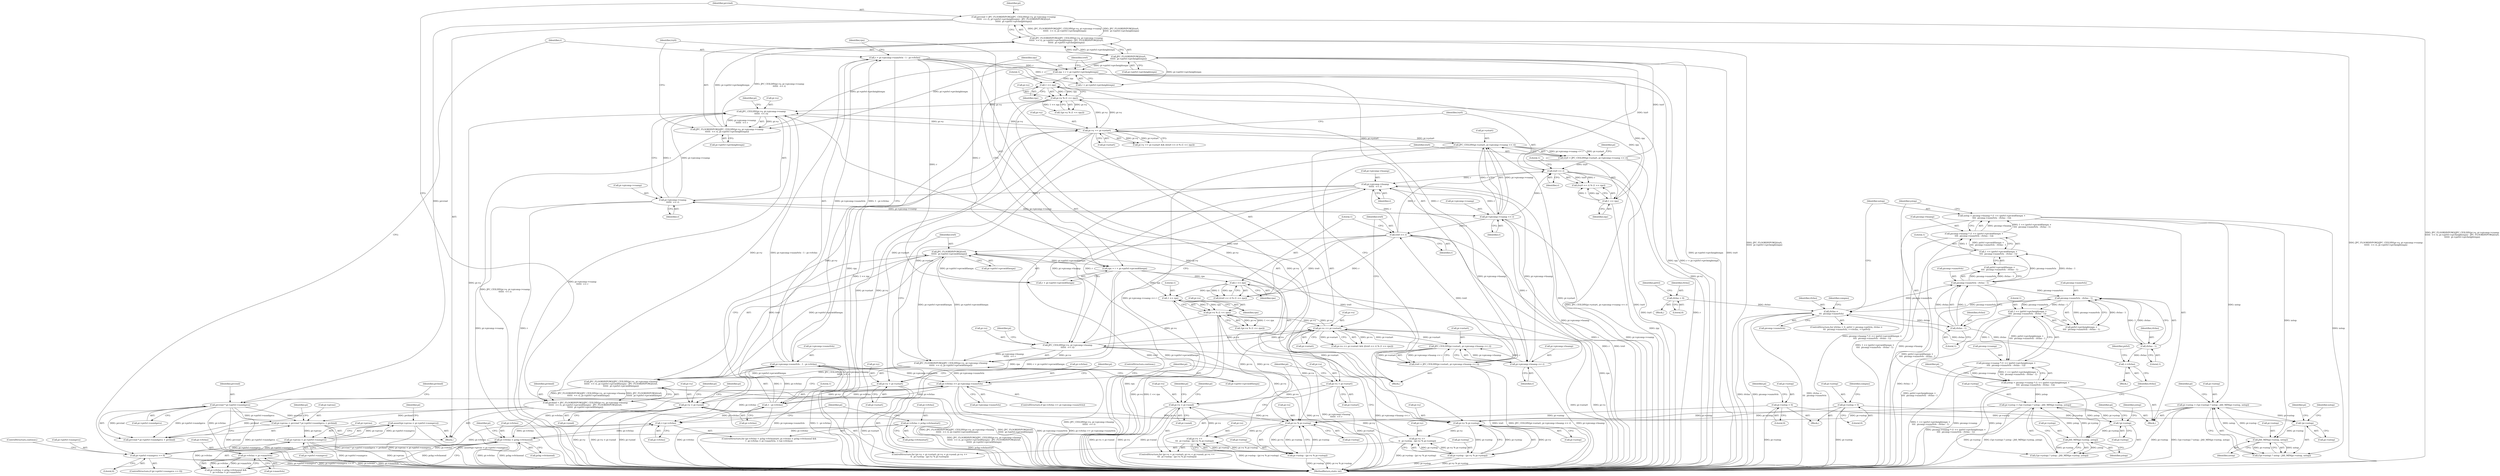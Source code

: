 digraph "1_jasper_aa0b0f79ade5eef8b0e7a214c03f5af54b36ba7d_2@API" {
"1000606" [label="(Call,assert(pi->prcno < pi->pirlvl->numprcs))"];
"1000607" [label="(Call,pi->prcno < pi->pirlvl->numprcs)"];
"1000593" [label="(Call,pi->prcno = prcvind * pi->pirlvl->numhprcs + prchind)"];
"1000598" [label="(Call,prcvind * pi->pirlvl->numhprcs)"];
"1000566" [label="(Call,prcvind = JPC_FLOORDIVPOW2(JPC_CEILDIV(pi->y, pi->picomp->vsamp\n\t\t\t\t\t\t  << r), pi->pirlvl->prcheightexpn) - JPC_FLOORDIVPOW2(try0,\n\t\t\t\t\t\t  pi->pirlvl->prcheightexpn))"];
"1000568" [label="(Call,JPC_FLOORDIVPOW2(JPC_CEILDIV(pi->y, pi->picomp->vsamp\n\t\t\t\t\t\t  << r), pi->pirlvl->prcheightexpn) - JPC_FLOORDIVPOW2(try0,\n\t\t\t\t\t\t  pi->pirlvl->prcheightexpn))"];
"1000569" [label="(Call,JPC_FLOORDIVPOW2(JPC_CEILDIV(pi->y, pi->picomp->vsamp\n\t\t\t\t\t\t  << r), pi->pirlvl->prcheightexpn))"];
"1000570" [label="(Call,JPC_CEILDIV(pi->y, pi->picomp->vsamp\n\t\t\t\t\t\t  << r))"];
"1000293" [label="(Call,pi->y < pi->yend)"];
"1000286" [label="(Call,pi->y = pi->ystart)"];
"1000516" [label="(Call,pi->y == pi->ystart)"];
"1000531" [label="(Call,pi->y % (1 << rpy))"];
"1000535" [label="(Call,1 << rpy)"];
"1000527" [label="(Call,1 << rpy)"];
"1000453" [label="(Call,rpy = r + pi->pirlvl->prcheightexpn)"];
"1000431" [label="(Call,r = pi->picomp->numrlvls - 1 - pi->rlvlno)"];
"1000433" [label="(Call,pi->picomp->numrlvls - 1 - pi->rlvlno)"];
"1000396" [label="(Call,pi->rlvlno >= pi->picomp->numrlvls)"];
"1000266" [label="(Call,pi->rlvlno < pchg->rlvlnoend)"];
"1000258" [label="(Call,pi->rlvlno = pchg->rlvlnostart)"];
"1000280" [label="(Call,++pi->rlvlno)"];
"1000273" [label="(Call,pi->rlvlno < pi->maxrlvls)"];
"1000439" [label="(Call,1 - pi->rlvlno)"];
"1000586" [label="(Call,JPC_FLOORDIVPOW2(try0,\n\t\t\t\t\t\t  pi->pirlvl->prcheightexpn))"];
"1000524" [label="(Call,try0 << r)"];
"1000475" [label="(Call,try0 = JPC_CEILDIV(pi->ystart, pi->picomp->vsamp << r))"];
"1000477" [label="(Call,JPC_CEILDIV(pi->ystart, pi->picomp->vsamp << r))"];
"1000481" [label="(Call,pi->picomp->vsamp << r)"];
"1000574" [label="(Call,pi->picomp->vsamp\n\t\t\t\t\t\t  << r)"];
"1000547" [label="(Call,pi->picomp->hsamp\n\t\t\t\t\t\t  << r)"];
"1000468" [label="(Call,pi->picomp->hsamp << r)"];
"1000500" [label="(Call,trx0 << r)"];
"1000462" [label="(Call,trx0 = JPC_CEILDIV(pi->xstart, pi->picomp->hsamp << r))"];
"1000464" [label="(Call,JPC_CEILDIV(pi->xstart, pi->picomp->hsamp << r))"];
"1000492" [label="(Call,pi->x == pi->xstart)"];
"1000324" [label="(Call,pi->x < pi->xend)"];
"1000317" [label="(Call,pi->x = pi->xstart)"];
"1000331" [label="(Call,pi->x +=\n\t\t\t  pi->xstep - (pi->x % pi->xstep))"];
"1000335" [label="(Call,pi->xstep - (pi->x % pi->xstep))"];
"1000339" [label="(Call,pi->x % pi->xstep)"];
"1000543" [label="(Call,JPC_CEILDIV(pi->x, pi->picomp->hsamp\n\t\t\t\t\t\t  << r))"];
"1000507" [label="(Call,pi->x % (1 << rpx))"];
"1000511" [label="(Call,1 << rpx)"];
"1000444" [label="(Call,rpx = r + pi->pirlvl->prcwidthexpn)"];
"1000559" [label="(Call,JPC_FLOORDIVPOW2(trx0,\n\t\t\t\t\t\t  pi->pirlvl->prcwidthexpn))"];
"1000542" [label="(Call,JPC_FLOORDIVPOW2(JPC_CEILDIV(pi->x, pi->picomp->hsamp\n\t\t\t\t\t\t  << r), pi->pirlvl->prcwidthexpn))"];
"1000503" [label="(Call,1 << rpx)"];
"1000222" [label="(Call,pi->xstep = (!pi->xstep) ? xstep : JAS_MIN(pi->xstep, xstep))"];
"1000184" [label="(Call,xstep = picomp->hsamp * (1 << (pirlvl->prcwidthexpn +\n\t\t\t\t  picomp->numrlvls - rlvlno - 1)))"];
"1000186" [label="(Call,picomp->hsamp * (1 << (pirlvl->prcwidthexpn +\n\t\t\t\t  picomp->numrlvls - rlvlno - 1)))"];
"1000190" [label="(Call,1 << (pirlvl->prcwidthexpn +\n\t\t\t\t  picomp->numrlvls - rlvlno - 1))"];
"1000196" [label="(Call,picomp->numrlvls - rlvlno - 1)"];
"1000173" [label="(Call,rlvlno <\n \t\t\t  picomp->numrlvls)"];
"1000165" [label="(Call,rlvlno = 0)"];
"1000179" [label="(Call,++rlvlno)"];
"1000219" [label="(Call,rlvlno - 1)"];
"1000200" [label="(Call,rlvlno - 1)"];
"1000215" [label="(Call,picomp->numrlvls - rlvlno - 1)"];
"1000232" [label="(Call,JAS_MIN(pi->xstep, xstep))"];
"1000227" [label="(Call,!pi->xstep)"];
"1000132" [label="(Call,pi->xstep = 0)"];
"1000300" [label="(Call,pi->y +=\n\t\t  pi->ystep - (pi->y % pi->ystep))"];
"1000304" [label="(Call,pi->ystep - (pi->y % pi->ystep))"];
"1000308" [label="(Call,pi->y % pi->ystep)"];
"1000237" [label="(Call,pi->ystep = (!pi->ystep) ? ystep : JAS_MIN(pi->ystep, ystep))"];
"1000247" [label="(Call,JAS_MIN(pi->ystep, ystep))"];
"1000242" [label="(Call,!pi->ystep)"];
"1000137" [label="(Call,pi->ystep = 0)"];
"1000203" [label="(Call,ystep = picomp->vsamp * (1 << (pirlvl->prcheightexpn +\n\t\t\t\t  picomp->numrlvls - rlvlno - 1)))"];
"1000205" [label="(Call,picomp->vsamp * (1 << (pirlvl->prcheightexpn +\n\t\t\t\t  picomp->numrlvls - rlvlno - 1)))"];
"1000209" [label="(Call,1 << (pirlvl->prcheightexpn +\n\t\t\t\t  picomp->numrlvls - rlvlno - 1))"];
"1000539" [label="(Call,prchind = JPC_FLOORDIVPOW2(JPC_CEILDIV(pi->x, pi->picomp->hsamp\n\t\t\t\t\t\t  << r), pi->pirlvl->prcwidthexpn) - JPC_FLOORDIVPOW2(trx0,\n\t\t\t\t\t\t  pi->pirlvl->prcwidthexpn))"];
"1000541" [label="(Call,JPC_FLOORDIVPOW2(JPC_CEILDIV(pi->x, pi->picomp->hsamp\n\t\t\t\t\t\t  << r), pi->pirlvl->prcwidthexpn) - JPC_FLOORDIVPOW2(trx0,\n\t\t\t\t\t\t  pi->pirlvl->prcwidthexpn))"];
"1000422" [label="(Call,pi->pirlvl->numprcs == 0)"];
"1000309" [label="(Call,pi->y)"];
"1000249" [label="(Identifier,pi)"];
"1000339" [label="(Call,pi->x % pi->xstep)"];
"1000242" [label="(Call,!pi->ystep)"];
"1000145" [label="(Identifier,compno)"];
"1000567" [label="(Identifier,prcvind)"];
"1000539" [label="(Call,prchind = JPC_FLOORDIVPOW2(JPC_CEILDIV(pi->x, pi->picomp->hsamp\n\t\t\t\t\t\t  << r), pi->pirlvl->prcwidthexpn) - JPC_FLOORDIVPOW2(trx0,\n\t\t\t\t\t\t  pi->pirlvl->prcwidthexpn))"];
"1000516" [label="(Call,pi->y == pi->ystart)"];
"1000332" [label="(Call,pi->x)"];
"1000598" [label="(Call,prcvind * pi->pirlvl->numhprcs)"];
"1000183" [label="(Block,)"];
"1000186" [label="(Call,picomp->hsamp * (1 << (pirlvl->prcwidthexpn +\n\t\t\t\t  picomp->numrlvls - rlvlno - 1)))"];
"1000335" [label="(Call,pi->xstep - (pi->x % pi->xstep))"];
"1000285" [label="(ControlStructure,for (pi->y = pi->ystart; pi->y < pi->yend; pi->y +=\n\t\t  pi->ystep - (pi->y % pi->ystep)))"];
"1000287" [label="(Call,pi->y)"];
"1000265" [label="(Call,pi->rlvlno < pchg->rlvlnoend &&\n\t  pi->rlvlno < pi->maxrlvls)"];
"1000422" [label="(Call,pi->pirlvl->numprcs == 0)"];
"1000569" [label="(Call,JPC_FLOORDIVPOW2(JPC_CEILDIV(pi->y, pi->picomp->vsamp\n\t\t\t\t\t\t  << r), pi->pirlvl->prcheightexpn))"];
"1000258" [label="(Call,pi->rlvlno = pchg->rlvlnostart)"];
"1000234" [label="(Identifier,pi)"];
"1000295" [label="(Identifier,pi)"];
"1000163" [label="(ControlStructure,for (rlvlno = 0, pirlvl = picomp->pirlvls; rlvlno <\n \t\t\t  picomp->numrlvls; ++rlvlno, ++pirlvl))"];
"1000318" [label="(Call,pi->x)"];
"1000599" [label="(Identifier,prcvind)"];
"1000166" [label="(Identifier,rlvlno)"];
"1000331" [label="(Call,pi->x +=\n\t\t\t  pi->xstep - (pi->x % pi->xstep))"];
"1000595" [label="(Identifier,pi)"];
"1000594" [label="(Call,pi->prcno)"];
"1000294" [label="(Call,pi->y)"];
"1000428" [label="(Literal,0)"];
"1000190" [label="(Call,1 << (pirlvl->prcwidthexpn +\n\t\t\t\t  picomp->numrlvls - rlvlno - 1))"];
"1000159" [label="(Identifier,compno)"];
"1000281" [label="(Call,pi->rlvlno)"];
"1000343" [label="(Call,pi->xstep)"];
"1000512" [label="(Literal,1)"];
"1000517" [label="(Call,pi->y)"];
"1000465" [label="(Call,pi->xstart)"];
"1000581" [label="(Call,pi->pirlvl->prcheightexpn)"];
"1000574" [label="(Call,pi->picomp->vsamp\n\t\t\t\t\t\t  << r)"];
"1000500" [label="(Call,trx0 << r)"];
"1000351" [label="(Identifier,pi)"];
"1000453" [label="(Call,rpy = r + pi->pirlvl->prcheightexpn)"];
"1000215" [label="(Call,picomp->numrlvls - rlvlno - 1)"];
"1000251" [label="(Identifier,ystep)"];
"1000179" [label="(Call,++rlvlno)"];
"1000205" [label="(Call,picomp->vsamp * (1 << (pirlvl->prcheightexpn +\n\t\t\t\t  picomp->numrlvls - rlvlno - 1)))"];
"1000571" [label="(Call,pi->y)"];
"1000431" [label="(Call,r = pi->picomp->numrlvls - 1 - pi->rlvlno)"];
"1000202" [label="(Literal,1)"];
"1000201" [label="(Identifier,rlvlno)"];
"1000133" [label="(Call,pi->xstep)"];
"1000139" [label="(Identifier,pi)"];
"1000499" [label="(Call,(trx0 << r) % (1 << rpx))"];
"1000493" [label="(Call,pi->x)"];
"1000336" [label="(Call,pi->xstep)"];
"1000505" [label="(Identifier,rpx)"];
"1000439" [label="(Call,1 - pi->rlvlno)"];
"1000609" [label="(Identifier,pi)"];
"1000421" [label="(ControlStructure,if (pi->pirlvl->numprcs == 0))"];
"1000560" [label="(Identifier,trx0)"];
"1000219" [label="(Call,rlvlno - 1)"];
"1000554" [label="(Call,pi->pirlvl->prcwidthexpn)"];
"1000540" [label="(Identifier,prchind)"];
"1000192" [label="(Call,pirlvl->prcwidthexpn +\n\t\t\t\t  picomp->numrlvls - rlvlno - 1)"];
"1000503" [label="(Call,1 << rpx)"];
"1000491" [label="(Call,pi->x == pi->xstart && ((trx0 << r) % (1 << rpx)))"];
"1000286" [label="(Call,pi->y = pi->ystart)"];
"1000508" [label="(Call,pi->x)"];
"1000277" [label="(Call,pi->maxrlvls)"];
"1000455" [label="(Call,r + pi->pirlvl->prcheightexpn)"];
"1000326" [label="(Identifier,pi)"];
"1000504" [label="(Literal,1)"];
"1000462" [label="(Call,trx0 = JPC_CEILDIV(pi->xstart, pi->picomp->hsamp << r))"];
"1000559" [label="(Call,JPC_FLOORDIVPOW2(trx0,\n\t\t\t\t\t\t  pi->pirlvl->prcwidthexpn))"];
"1000487" [label="(Identifier,r)"];
"1000222" [label="(Call,pi->xstep = (!pi->xstep) ? xstep : JAS_MIN(pi->xstep, xstep))"];
"1000423" [label="(Call,pi->pirlvl->numprcs)"];
"1000237" [label="(Call,pi->ystep = (!pi->ystep) ? ystep : JAS_MIN(pi->ystep, ystep))"];
"1000526" [label="(Identifier,r)"];
"1000445" [label="(Identifier,rpx)"];
"1000175" [label="(Call,picomp->numrlvls)"];
"1000164" [label="(Block,)"];
"1000206" [label="(Call,picomp->vsamp)"];
"1000305" [label="(Call,pi->ystep)"];
"1000597" [label="(Call,prcvind * pi->pirlvl->numhprcs + prchind)"];
"1000525" [label="(Identifier,try0)"];
"1000506" [label="(Call,!(pi->x % (1 << rpx)))"];
"1000226" [label="(Call,(!pi->xstep) ? xstep : JAS_MIN(pi->xstep, xstep))"];
"1000273" [label="(Call,pi->rlvlno < pi->maxrlvls)"];
"1000476" [label="(Identifier,try0)"];
"1000297" [label="(Call,pi->yend)"];
"1000528" [label="(Literal,1)"];
"1000537" [label="(Identifier,rpy)"];
"1000536" [label="(Literal,1)"];
"1000580" [label="(Identifier,r)"];
"1000312" [label="(Call,pi->ystep)"];
"1000502" [label="(Identifier,r)"];
"1000138" [label="(Call,pi->ystep)"];
"1000535" [label="(Call,1 << rpy)"];
"1000196" [label="(Call,picomp->numrlvls - rlvlno - 1)"];
"1000477" [label="(Call,JPC_CEILDIV(pi->ystart, pi->picomp->vsamp << r))"];
"1000394" [label="(Block,)"];
"1000527" [label="(Call,1 << rpy)"];
"1000223" [label="(Call,pi->xstep)"];
"1000211" [label="(Call,pirlvl->prcheightexpn +\n\t\t\t\t  picomp->numrlvls - rlvlno - 1)"];
"1000173" [label="(Call,rlvlno <\n \t\t\t  picomp->numrlvls)"];
"1000568" [label="(Call,JPC_FLOORDIVPOW2(JPC_CEILDIV(pi->y, pi->picomp->vsamp\n\t\t\t\t\t\t  << r), pi->pirlvl->prcheightexpn) - JPC_FLOORDIVPOW2(try0,\n\t\t\t\t\t\t  pi->pirlvl->prcheightexpn))"];
"1000532" [label="(Call,pi->y)"];
"1000316" [label="(ControlStructure,for (pi->x = pi->xstart; pi->x < pi->xend; pi->x +=\n\t\t\t  pi->xstep - (pi->x % pi->xstep)))"];
"1000262" [label="(Call,pchg->rlvlnostart)"];
"1000210" [label="(Literal,1)"];
"1000182" [label="(Identifier,pirlvl)"];
"1000290" [label="(Call,pi->ystart)"];
"1000187" [label="(Call,picomp->hsamp)"];
"1000270" [label="(Call,pchg->rlvlnoend)"];
"1000469" [label="(Call,pi->picomp->hsamp)"];
"1000530" [label="(Call,!(pi->y % (1 << rpy)))"];
"1000131" [label="(Block,)"];
"1000302" [label="(Identifier,pi)"];
"1000575" [label="(Call,pi->picomp->vsamp)"];
"1000566" [label="(Call,prcvind = JPC_FLOORDIVPOW2(JPC_CEILDIV(pi->y, pi->picomp->vsamp\n\t\t\t\t\t\t  << r), pi->pirlvl->prcheightexpn) - JPC_FLOORDIVPOW2(try0,\n\t\t\t\t\t\t  pi->pirlvl->prcheightexpn))"];
"1000548" [label="(Call,pi->picomp->hsamp)"];
"1000185" [label="(Identifier,xstep)"];
"1000200" [label="(Call,rlvlno - 1)"];
"1000561" [label="(Call,pi->pirlvl->prcwidthexpn)"];
"1000588" [label="(Call,pi->pirlvl->prcheightexpn)"];
"1000232" [label="(Call,JAS_MIN(pi->xstep, xstep))"];
"1000524" [label="(Call,try0 << r)"];
"1000165" [label="(Call,rlvlno = 0)"];
"1000209" [label="(Call,1 << (pirlvl->prcheightexpn +\n\t\t\t\t  picomp->numrlvls - rlvlno - 1))"];
"1000241" [label="(Call,(!pi->ystep) ? ystep : JAS_MIN(pi->ystep, ystep))"];
"1000608" [label="(Call,pi->prcno)"];
"1000542" [label="(Call,JPC_FLOORDIVPOW2(JPC_CEILDIV(pi->x, pi->picomp->hsamp\n\t\t\t\t\t\t  << r), pi->pirlvl->prcwidthexpn))"];
"1000543" [label="(Call,JPC_CEILDIV(pi->x, pi->picomp->hsamp\n\t\t\t\t\t\t  << r))"];
"1000570" [label="(Call,JPC_CEILDIV(pi->y, pi->picomp->vsamp\n\t\t\t\t\t\t  << r))"];
"1000257" [label="(ControlStructure,for (pi->rlvlno = pchg->rlvlnostart; pi->rlvlno < pchg->rlvlnoend &&\n\t  pi->rlvlno < pi->maxrlvls; ++pi->rlvlno))"];
"1000400" [label="(Call,pi->picomp->numrlvls)"];
"1000492" [label="(Call,pi->x == pi->xstart)"];
"1000340" [label="(Call,pi->x)"];
"1000221" [label="(Literal,1)"];
"1000236" [label="(Identifier,xstep)"];
"1000137" [label="(Call,pi->ystep = 0)"];
"1000282" [label="(Identifier,pi)"];
"1000319" [label="(Identifier,pi)"];
"1000672" [label="(MethodReturn,static int)"];
"1000247" [label="(Call,JAS_MIN(pi->ystep, ystep))"];
"1000531" [label="(Call,pi->y % (1 << rpy))"];
"1000204" [label="(Identifier,ystep)"];
"1000136" [label="(Literal,0)"];
"1000293" [label="(Call,pi->y < pi->yend)"];
"1000507" [label="(Call,pi->x % (1 << rpx))"];
"1000167" [label="(Literal,0)"];
"1000184" [label="(Call,xstep = picomp->hsamp * (1 << (pirlvl->prcwidthexpn +\n\t\t\t\t  picomp->numrlvls - rlvlno - 1)))"];
"1000395" [label="(ControlStructure,if (pi->rlvlno >= pi->picomp->numrlvls))"];
"1000520" [label="(Call,pi->ystart)"];
"1000406" [label="(ControlStructure,continue;)"];
"1000511" [label="(Call,1 << rpx)"];
"1000606" [label="(Call,assert(pi->prcno < pi->pirlvl->numprcs))"];
"1000481" [label="(Call,pi->picomp->vsamp << r)"];
"1000174" [label="(Identifier,rlvlno)"];
"1000474" [label="(Identifier,r)"];
"1000308" [label="(Call,pi->y % pi->ystep)"];
"1000463" [label="(Identifier,trx0)"];
"1000324" [label="(Call,pi->x < pi->xend)"];
"1000432" [label="(Identifier,r)"];
"1000544" [label="(Call,pi->x)"];
"1000267" [label="(Call,pi->rlvlno)"];
"1000274" [label="(Call,pi->rlvlno)"];
"1000397" [label="(Call,pi->rlvlno)"];
"1000538" [label="(Block,)"];
"1000496" [label="(Call,pi->xstart)"];
"1000191" [label="(Literal,1)"];
"1000238" [label="(Call,pi->ystep)"];
"1000605" [label="(Identifier,prchind)"];
"1000246" [label="(Identifier,ystep)"];
"1000239" [label="(Identifier,pi)"];
"1000216" [label="(Call,picomp->numrlvls)"];
"1000280" [label="(Call,++pi->rlvlno)"];
"1000482" [label="(Call,pi->picomp->vsamp)"];
"1000523" [label="(Call,(try0 << r) % (1 << rpy))"];
"1000141" [label="(Literal,0)"];
"1000513" [label="(Identifier,rpx)"];
"1000266" [label="(Call,pi->rlvlno < pchg->rlvlnoend)"];
"1000228" [label="(Call,pi->xstep)"];
"1000268" [label="(Identifier,pi)"];
"1000446" [label="(Call,r + pi->pirlvl->prcwidthexpn)"];
"1000203" [label="(Call,ystep = picomp->vsamp * (1 << (pirlvl->prcheightexpn +\n\t\t\t\t  picomp->numrlvls - rlvlno - 1)))"];
"1000300" [label="(Call,pi->y +=\n\t\t  pi->ystep - (pi->y % pi->ystep))"];
"1000547" [label="(Call,pi->picomp->hsamp\n\t\t\t\t\t\t  << r)"];
"1000317" [label="(Call,pi->x = pi->xstart)"];
"1000586" [label="(Call,JPC_FLOORDIVPOW2(try0,\n\t\t\t\t\t\t  pi->pirlvl->prcheightexpn))"];
"1000224" [label="(Identifier,pi)"];
"1000233" [label="(Call,pi->xstep)"];
"1000444" [label="(Call,rpx = r + pi->pirlvl->prcwidthexpn)"];
"1000515" [label="(Call,pi->y == pi->ystart && ((try0 << r) % (1 << rpy)))"];
"1000304" [label="(Call,pi->ystep - (pi->y % pi->ystep))"];
"1000197" [label="(Call,picomp->numrlvls)"];
"1000434" [label="(Call,pi->picomp->numrlvls)"];
"1000248" [label="(Call,pi->ystep)"];
"1000553" [label="(Identifier,r)"];
"1000611" [label="(Call,pi->pirlvl->numprcs)"];
"1000529" [label="(Identifier,rpy)"];
"1000275" [label="(Identifier,pi)"];
"1000494" [label="(Identifier,pi)"];
"1000243" [label="(Call,pi->ystep)"];
"1000325" [label="(Call,pi->x)"];
"1000180" [label="(Identifier,rlvlno)"];
"1000321" [label="(Call,pi->xstart)"];
"1000587" [label="(Identifier,try0)"];
"1000619" [label="(Identifier,pi)"];
"1000132" [label="(Call,pi->xstep = 0)"];
"1000478" [label="(Call,pi->ystart)"];
"1000178" [label="(Block,)"];
"1000600" [label="(Call,pi->pirlvl->numhprcs)"];
"1000396" [label="(Call,pi->rlvlno >= pi->picomp->numrlvls)"];
"1000227" [label="(Call,!pi->xstep)"];
"1000433" [label="(Call,pi->picomp->numrlvls - 1 - pi->rlvlno)"];
"1000259" [label="(Call,pi->rlvlno)"];
"1000454" [label="(Identifier,rpy)"];
"1000220" [label="(Identifier,rlvlno)"];
"1000441" [label="(Call,pi->rlvlno)"];
"1000468" [label="(Call,pi->picomp->hsamp << r)"];
"1000328" [label="(Call,pi->xend)"];
"1000169" [label="(Identifier,pirlvl)"];
"1000501" [label="(Identifier,trx0)"];
"1000301" [label="(Call,pi->y)"];
"1000231" [label="(Identifier,xstep)"];
"1000464" [label="(Call,JPC_CEILDIV(pi->xstart, pi->picomp->hsamp << r))"];
"1000430" [label="(ControlStructure,continue;)"];
"1000607" [label="(Call,pi->prcno < pi->pirlvl->numprcs)"];
"1000583" [label="(Identifier,pi)"];
"1000593" [label="(Call,pi->prcno = prcvind * pi->pirlvl->numhprcs + prchind)"];
"1000475" [label="(Call,try0 = JPC_CEILDIV(pi->ystart, pi->picomp->vsamp << r))"];
"1000541" [label="(Call,JPC_FLOORDIVPOW2(JPC_CEILDIV(pi->x, pi->picomp->hsamp\n\t\t\t\t\t\t  << r), pi->pirlvl->prcwidthexpn) - JPC_FLOORDIVPOW2(trx0,\n\t\t\t\t\t\t  pi->pirlvl->prcwidthexpn))"];
"1000409" [label="(Identifier,pi)"];
"1000556" [label="(Identifier,pi)"];
"1000440" [label="(Literal,1)"];
"1000606" -> "1000538"  [label="AST: "];
"1000606" -> "1000607"  [label="CFG: "];
"1000607" -> "1000606"  [label="AST: "];
"1000619" -> "1000606"  [label="CFG: "];
"1000606" -> "1000672"  [label="DDG: pi->prcno < pi->pirlvl->numprcs"];
"1000606" -> "1000672"  [label="DDG: assert(pi->prcno < pi->pirlvl->numprcs)"];
"1000607" -> "1000606"  [label="DDG: pi->prcno"];
"1000607" -> "1000606"  [label="DDG: pi->pirlvl->numprcs"];
"1000607" -> "1000611"  [label="CFG: "];
"1000608" -> "1000607"  [label="AST: "];
"1000611" -> "1000607"  [label="AST: "];
"1000607" -> "1000672"  [label="DDG: pi->prcno"];
"1000607" -> "1000672"  [label="DDG: pi->pirlvl->numprcs"];
"1000607" -> "1000422"  [label="DDG: pi->pirlvl->numprcs"];
"1000593" -> "1000607"  [label="DDG: pi->prcno"];
"1000422" -> "1000607"  [label="DDG: pi->pirlvl->numprcs"];
"1000593" -> "1000538"  [label="AST: "];
"1000593" -> "1000597"  [label="CFG: "];
"1000594" -> "1000593"  [label="AST: "];
"1000597" -> "1000593"  [label="AST: "];
"1000609" -> "1000593"  [label="CFG: "];
"1000593" -> "1000672"  [label="DDG: prcvind * pi->pirlvl->numhprcs + prchind"];
"1000598" -> "1000593"  [label="DDG: prcvind"];
"1000598" -> "1000593"  [label="DDG: pi->pirlvl->numhprcs"];
"1000539" -> "1000593"  [label="DDG: prchind"];
"1000598" -> "1000597"  [label="AST: "];
"1000598" -> "1000600"  [label="CFG: "];
"1000599" -> "1000598"  [label="AST: "];
"1000600" -> "1000598"  [label="AST: "];
"1000605" -> "1000598"  [label="CFG: "];
"1000598" -> "1000672"  [label="DDG: prcvind"];
"1000598" -> "1000672"  [label="DDG: pi->pirlvl->numhprcs"];
"1000598" -> "1000597"  [label="DDG: prcvind"];
"1000598" -> "1000597"  [label="DDG: pi->pirlvl->numhprcs"];
"1000566" -> "1000598"  [label="DDG: prcvind"];
"1000566" -> "1000538"  [label="AST: "];
"1000566" -> "1000568"  [label="CFG: "];
"1000567" -> "1000566"  [label="AST: "];
"1000568" -> "1000566"  [label="AST: "];
"1000595" -> "1000566"  [label="CFG: "];
"1000566" -> "1000672"  [label="DDG: JPC_FLOORDIVPOW2(JPC_CEILDIV(pi->y, pi->picomp->vsamp\n\t\t\t\t\t\t  << r), pi->pirlvl->prcheightexpn) - JPC_FLOORDIVPOW2(try0,\n\t\t\t\t\t\t  pi->pirlvl->prcheightexpn)"];
"1000568" -> "1000566"  [label="DDG: JPC_FLOORDIVPOW2(JPC_CEILDIV(pi->y, pi->picomp->vsamp\n\t\t\t\t\t\t  << r), pi->pirlvl->prcheightexpn)"];
"1000568" -> "1000566"  [label="DDG: JPC_FLOORDIVPOW2(try0,\n\t\t\t\t\t\t  pi->pirlvl->prcheightexpn)"];
"1000568" -> "1000586"  [label="CFG: "];
"1000569" -> "1000568"  [label="AST: "];
"1000586" -> "1000568"  [label="AST: "];
"1000568" -> "1000672"  [label="DDG: JPC_FLOORDIVPOW2(JPC_CEILDIV(pi->y, pi->picomp->vsamp\n\t\t\t\t\t\t  << r), pi->pirlvl->prcheightexpn)"];
"1000568" -> "1000672"  [label="DDG: JPC_FLOORDIVPOW2(try0,\n\t\t\t\t\t\t  pi->pirlvl->prcheightexpn)"];
"1000569" -> "1000568"  [label="DDG: JPC_CEILDIV(pi->y, pi->picomp->vsamp\n\t\t\t\t\t\t  << r)"];
"1000569" -> "1000568"  [label="DDG: pi->pirlvl->prcheightexpn"];
"1000586" -> "1000568"  [label="DDG: try0"];
"1000586" -> "1000568"  [label="DDG: pi->pirlvl->prcheightexpn"];
"1000569" -> "1000581"  [label="CFG: "];
"1000570" -> "1000569"  [label="AST: "];
"1000581" -> "1000569"  [label="AST: "];
"1000587" -> "1000569"  [label="CFG: "];
"1000569" -> "1000672"  [label="DDG: JPC_CEILDIV(pi->y, pi->picomp->vsamp\n\t\t\t\t\t\t  << r)"];
"1000570" -> "1000569"  [label="DDG: pi->y"];
"1000570" -> "1000569"  [label="DDG: pi->picomp->vsamp\n\t\t\t\t\t\t  << r"];
"1000586" -> "1000569"  [label="DDG: pi->pirlvl->prcheightexpn"];
"1000569" -> "1000586"  [label="DDG: pi->pirlvl->prcheightexpn"];
"1000570" -> "1000574"  [label="CFG: "];
"1000571" -> "1000570"  [label="AST: "];
"1000574" -> "1000570"  [label="AST: "];
"1000583" -> "1000570"  [label="CFG: "];
"1000570" -> "1000672"  [label="DDG: pi->y"];
"1000570" -> "1000672"  [label="DDG: pi->picomp->vsamp\n\t\t\t\t\t\t  << r"];
"1000570" -> "1000308"  [label="DDG: pi->y"];
"1000570" -> "1000516"  [label="DDG: pi->y"];
"1000293" -> "1000570"  [label="DDG: pi->y"];
"1000516" -> "1000570"  [label="DDG: pi->y"];
"1000531" -> "1000570"  [label="DDG: pi->y"];
"1000574" -> "1000570"  [label="DDG: pi->picomp->vsamp"];
"1000574" -> "1000570"  [label="DDG: r"];
"1000293" -> "1000285"  [label="AST: "];
"1000293" -> "1000297"  [label="CFG: "];
"1000294" -> "1000293"  [label="AST: "];
"1000297" -> "1000293"  [label="AST: "];
"1000319" -> "1000293"  [label="CFG: "];
"1000282" -> "1000293"  [label="CFG: "];
"1000293" -> "1000672"  [label="DDG: pi->y"];
"1000293" -> "1000672"  [label="DDG: pi->y < pi->yend"];
"1000293" -> "1000672"  [label="DDG: pi->yend"];
"1000286" -> "1000293"  [label="DDG: pi->y"];
"1000300" -> "1000293"  [label="DDG: pi->y"];
"1000293" -> "1000308"  [label="DDG: pi->y"];
"1000293" -> "1000516"  [label="DDG: pi->y"];
"1000286" -> "1000285"  [label="AST: "];
"1000286" -> "1000290"  [label="CFG: "];
"1000287" -> "1000286"  [label="AST: "];
"1000290" -> "1000286"  [label="AST: "];
"1000295" -> "1000286"  [label="CFG: "];
"1000286" -> "1000672"  [label="DDG: pi->ystart"];
"1000516" -> "1000286"  [label="DDG: pi->ystart"];
"1000477" -> "1000286"  [label="DDG: pi->ystart"];
"1000516" -> "1000515"  [label="AST: "];
"1000516" -> "1000520"  [label="CFG: "];
"1000517" -> "1000516"  [label="AST: "];
"1000520" -> "1000516"  [label="AST: "];
"1000525" -> "1000516"  [label="CFG: "];
"1000515" -> "1000516"  [label="CFG: "];
"1000516" -> "1000672"  [label="DDG: pi->ystart"];
"1000516" -> "1000672"  [label="DDG: pi->y"];
"1000516" -> "1000308"  [label="DDG: pi->y"];
"1000516" -> "1000477"  [label="DDG: pi->ystart"];
"1000516" -> "1000515"  [label="DDG: pi->y"];
"1000516" -> "1000515"  [label="DDG: pi->ystart"];
"1000531" -> "1000516"  [label="DDG: pi->y"];
"1000477" -> "1000516"  [label="DDG: pi->ystart"];
"1000516" -> "1000531"  [label="DDG: pi->y"];
"1000531" -> "1000530"  [label="AST: "];
"1000531" -> "1000535"  [label="CFG: "];
"1000532" -> "1000531"  [label="AST: "];
"1000535" -> "1000531"  [label="AST: "];
"1000530" -> "1000531"  [label="CFG: "];
"1000531" -> "1000672"  [label="DDG: 1 << rpy"];
"1000531" -> "1000672"  [label="DDG: pi->y"];
"1000531" -> "1000308"  [label="DDG: pi->y"];
"1000531" -> "1000530"  [label="DDG: pi->y"];
"1000531" -> "1000530"  [label="DDG: 1 << rpy"];
"1000535" -> "1000531"  [label="DDG: 1"];
"1000535" -> "1000531"  [label="DDG: rpy"];
"1000535" -> "1000537"  [label="CFG: "];
"1000536" -> "1000535"  [label="AST: "];
"1000537" -> "1000535"  [label="AST: "];
"1000535" -> "1000672"  [label="DDG: rpy"];
"1000527" -> "1000535"  [label="DDG: rpy"];
"1000453" -> "1000535"  [label="DDG: rpy"];
"1000527" -> "1000523"  [label="AST: "];
"1000527" -> "1000529"  [label="CFG: "];
"1000528" -> "1000527"  [label="AST: "];
"1000529" -> "1000527"  [label="AST: "];
"1000523" -> "1000527"  [label="CFG: "];
"1000527" -> "1000672"  [label="DDG: rpy"];
"1000527" -> "1000523"  [label="DDG: 1"];
"1000527" -> "1000523"  [label="DDG: rpy"];
"1000453" -> "1000527"  [label="DDG: rpy"];
"1000453" -> "1000394"  [label="AST: "];
"1000453" -> "1000455"  [label="CFG: "];
"1000454" -> "1000453"  [label="AST: "];
"1000455" -> "1000453"  [label="AST: "];
"1000463" -> "1000453"  [label="CFG: "];
"1000453" -> "1000672"  [label="DDG: r + pi->pirlvl->prcheightexpn"];
"1000453" -> "1000672"  [label="DDG: rpy"];
"1000431" -> "1000453"  [label="DDG: r"];
"1000586" -> "1000453"  [label="DDG: pi->pirlvl->prcheightexpn"];
"1000431" -> "1000394"  [label="AST: "];
"1000431" -> "1000433"  [label="CFG: "];
"1000432" -> "1000431"  [label="AST: "];
"1000433" -> "1000431"  [label="AST: "];
"1000445" -> "1000431"  [label="CFG: "];
"1000431" -> "1000672"  [label="DDG: pi->picomp->numrlvls - 1 - pi->rlvlno"];
"1000433" -> "1000431"  [label="DDG: pi->picomp->numrlvls"];
"1000433" -> "1000431"  [label="DDG: 1 - pi->rlvlno"];
"1000431" -> "1000444"  [label="DDG: r"];
"1000431" -> "1000446"  [label="DDG: r"];
"1000431" -> "1000455"  [label="DDG: r"];
"1000431" -> "1000468"  [label="DDG: r"];
"1000433" -> "1000439"  [label="CFG: "];
"1000434" -> "1000433"  [label="AST: "];
"1000439" -> "1000433"  [label="AST: "];
"1000433" -> "1000672"  [label="DDG: pi->picomp->numrlvls"];
"1000433" -> "1000672"  [label="DDG: 1 - pi->rlvlno"];
"1000433" -> "1000396"  [label="DDG: pi->picomp->numrlvls"];
"1000396" -> "1000433"  [label="DDG: pi->picomp->numrlvls"];
"1000439" -> "1000433"  [label="DDG: 1"];
"1000439" -> "1000433"  [label="DDG: pi->rlvlno"];
"1000396" -> "1000395"  [label="AST: "];
"1000396" -> "1000400"  [label="CFG: "];
"1000397" -> "1000396"  [label="AST: "];
"1000400" -> "1000396"  [label="AST: "];
"1000406" -> "1000396"  [label="CFG: "];
"1000409" -> "1000396"  [label="CFG: "];
"1000396" -> "1000672"  [label="DDG: pi->rlvlno >= pi->picomp->numrlvls"];
"1000396" -> "1000672"  [label="DDG: pi->picomp->numrlvls"];
"1000396" -> "1000280"  [label="DDG: pi->rlvlno"];
"1000266" -> "1000396"  [label="DDG: pi->rlvlno"];
"1000273" -> "1000396"  [label="DDG: pi->rlvlno"];
"1000439" -> "1000396"  [label="DDG: pi->rlvlno"];
"1000396" -> "1000439"  [label="DDG: pi->rlvlno"];
"1000266" -> "1000265"  [label="AST: "];
"1000266" -> "1000270"  [label="CFG: "];
"1000267" -> "1000266"  [label="AST: "];
"1000270" -> "1000266"  [label="AST: "];
"1000275" -> "1000266"  [label="CFG: "];
"1000265" -> "1000266"  [label="CFG: "];
"1000266" -> "1000672"  [label="DDG: pi->rlvlno"];
"1000266" -> "1000672"  [label="DDG: pchg->rlvlnoend"];
"1000266" -> "1000265"  [label="DDG: pi->rlvlno"];
"1000266" -> "1000265"  [label="DDG: pchg->rlvlnoend"];
"1000258" -> "1000266"  [label="DDG: pi->rlvlno"];
"1000280" -> "1000266"  [label="DDG: pi->rlvlno"];
"1000266" -> "1000273"  [label="DDG: pi->rlvlno"];
"1000266" -> "1000280"  [label="DDG: pi->rlvlno"];
"1000258" -> "1000257"  [label="AST: "];
"1000258" -> "1000262"  [label="CFG: "];
"1000259" -> "1000258"  [label="AST: "];
"1000262" -> "1000258"  [label="AST: "];
"1000268" -> "1000258"  [label="CFG: "];
"1000258" -> "1000672"  [label="DDG: pchg->rlvlnostart"];
"1000280" -> "1000257"  [label="AST: "];
"1000280" -> "1000281"  [label="CFG: "];
"1000281" -> "1000280"  [label="AST: "];
"1000268" -> "1000280"  [label="CFG: "];
"1000273" -> "1000280"  [label="DDG: pi->rlvlno"];
"1000439" -> "1000280"  [label="DDG: pi->rlvlno"];
"1000273" -> "1000265"  [label="AST: "];
"1000273" -> "1000277"  [label="CFG: "];
"1000274" -> "1000273"  [label="AST: "];
"1000277" -> "1000273"  [label="AST: "];
"1000265" -> "1000273"  [label="CFG: "];
"1000273" -> "1000672"  [label="DDG: pi->rlvlno"];
"1000273" -> "1000672"  [label="DDG: pi->maxrlvls"];
"1000273" -> "1000265"  [label="DDG: pi->rlvlno"];
"1000273" -> "1000265"  [label="DDG: pi->maxrlvls"];
"1000439" -> "1000441"  [label="CFG: "];
"1000440" -> "1000439"  [label="AST: "];
"1000441" -> "1000439"  [label="AST: "];
"1000439" -> "1000672"  [label="DDG: pi->rlvlno"];
"1000586" -> "1000588"  [label="CFG: "];
"1000587" -> "1000586"  [label="AST: "];
"1000588" -> "1000586"  [label="AST: "];
"1000586" -> "1000672"  [label="DDG: pi->pirlvl->prcheightexpn"];
"1000586" -> "1000672"  [label="DDG: try0"];
"1000586" -> "1000455"  [label="DDG: pi->pirlvl->prcheightexpn"];
"1000524" -> "1000586"  [label="DDG: try0"];
"1000475" -> "1000586"  [label="DDG: try0"];
"1000524" -> "1000523"  [label="AST: "];
"1000524" -> "1000526"  [label="CFG: "];
"1000525" -> "1000524"  [label="AST: "];
"1000526" -> "1000524"  [label="AST: "];
"1000528" -> "1000524"  [label="CFG: "];
"1000524" -> "1000672"  [label="DDG: try0"];
"1000524" -> "1000672"  [label="DDG: r"];
"1000524" -> "1000523"  [label="DDG: try0"];
"1000524" -> "1000523"  [label="DDG: r"];
"1000475" -> "1000524"  [label="DDG: try0"];
"1000500" -> "1000524"  [label="DDG: r"];
"1000481" -> "1000524"  [label="DDG: r"];
"1000524" -> "1000547"  [label="DDG: r"];
"1000475" -> "1000394"  [label="AST: "];
"1000475" -> "1000477"  [label="CFG: "];
"1000476" -> "1000475"  [label="AST: "];
"1000477" -> "1000475"  [label="AST: "];
"1000494" -> "1000475"  [label="CFG: "];
"1000475" -> "1000672"  [label="DDG: try0"];
"1000475" -> "1000672"  [label="DDG: JPC_CEILDIV(pi->ystart, pi->picomp->vsamp << r)"];
"1000477" -> "1000475"  [label="DDG: pi->ystart"];
"1000477" -> "1000475"  [label="DDG: pi->picomp->vsamp << r"];
"1000477" -> "1000481"  [label="CFG: "];
"1000478" -> "1000477"  [label="AST: "];
"1000481" -> "1000477"  [label="AST: "];
"1000477" -> "1000672"  [label="DDG: pi->picomp->vsamp << r"];
"1000477" -> "1000672"  [label="DDG: pi->ystart"];
"1000481" -> "1000477"  [label="DDG: pi->picomp->vsamp"];
"1000481" -> "1000477"  [label="DDG: r"];
"1000481" -> "1000487"  [label="CFG: "];
"1000482" -> "1000481"  [label="AST: "];
"1000487" -> "1000481"  [label="AST: "];
"1000481" -> "1000672"  [label="DDG: r"];
"1000481" -> "1000672"  [label="DDG: pi->picomp->vsamp"];
"1000574" -> "1000481"  [label="DDG: pi->picomp->vsamp"];
"1000468" -> "1000481"  [label="DDG: r"];
"1000481" -> "1000500"  [label="DDG: r"];
"1000481" -> "1000547"  [label="DDG: r"];
"1000481" -> "1000574"  [label="DDG: pi->picomp->vsamp"];
"1000574" -> "1000580"  [label="CFG: "];
"1000575" -> "1000574"  [label="AST: "];
"1000580" -> "1000574"  [label="AST: "];
"1000574" -> "1000672"  [label="DDG: pi->picomp->vsamp"];
"1000574" -> "1000672"  [label="DDG: r"];
"1000547" -> "1000574"  [label="DDG: r"];
"1000547" -> "1000543"  [label="AST: "];
"1000547" -> "1000553"  [label="CFG: "];
"1000548" -> "1000547"  [label="AST: "];
"1000553" -> "1000547"  [label="AST: "];
"1000543" -> "1000547"  [label="CFG: "];
"1000547" -> "1000672"  [label="DDG: pi->picomp->hsamp"];
"1000547" -> "1000468"  [label="DDG: pi->picomp->hsamp"];
"1000547" -> "1000543"  [label="DDG: pi->picomp->hsamp"];
"1000547" -> "1000543"  [label="DDG: r"];
"1000468" -> "1000547"  [label="DDG: pi->picomp->hsamp"];
"1000500" -> "1000547"  [label="DDG: r"];
"1000468" -> "1000464"  [label="AST: "];
"1000468" -> "1000474"  [label="CFG: "];
"1000469" -> "1000468"  [label="AST: "];
"1000474" -> "1000468"  [label="AST: "];
"1000464" -> "1000468"  [label="CFG: "];
"1000468" -> "1000672"  [label="DDG: pi->picomp->hsamp"];
"1000468" -> "1000464"  [label="DDG: pi->picomp->hsamp"];
"1000468" -> "1000464"  [label="DDG: r"];
"1000500" -> "1000499"  [label="AST: "];
"1000500" -> "1000502"  [label="CFG: "];
"1000501" -> "1000500"  [label="AST: "];
"1000502" -> "1000500"  [label="AST: "];
"1000504" -> "1000500"  [label="CFG: "];
"1000500" -> "1000672"  [label="DDG: r"];
"1000500" -> "1000672"  [label="DDG: trx0"];
"1000500" -> "1000499"  [label="DDG: trx0"];
"1000500" -> "1000499"  [label="DDG: r"];
"1000462" -> "1000500"  [label="DDG: trx0"];
"1000500" -> "1000559"  [label="DDG: trx0"];
"1000462" -> "1000394"  [label="AST: "];
"1000462" -> "1000464"  [label="CFG: "];
"1000463" -> "1000462"  [label="AST: "];
"1000464" -> "1000462"  [label="AST: "];
"1000476" -> "1000462"  [label="CFG: "];
"1000462" -> "1000672"  [label="DDG: trx0"];
"1000462" -> "1000672"  [label="DDG: JPC_CEILDIV(pi->xstart, pi->picomp->hsamp << r)"];
"1000464" -> "1000462"  [label="DDG: pi->xstart"];
"1000464" -> "1000462"  [label="DDG: pi->picomp->hsamp << r"];
"1000462" -> "1000559"  [label="DDG: trx0"];
"1000465" -> "1000464"  [label="AST: "];
"1000464" -> "1000672"  [label="DDG: pi->picomp->hsamp << r"];
"1000492" -> "1000464"  [label="DDG: pi->xstart"];
"1000464" -> "1000492"  [label="DDG: pi->xstart"];
"1000492" -> "1000491"  [label="AST: "];
"1000492" -> "1000496"  [label="CFG: "];
"1000493" -> "1000492"  [label="AST: "];
"1000496" -> "1000492"  [label="AST: "];
"1000501" -> "1000492"  [label="CFG: "];
"1000491" -> "1000492"  [label="CFG: "];
"1000492" -> "1000672"  [label="DDG: pi->xstart"];
"1000492" -> "1000672"  [label="DDG: pi->x"];
"1000492" -> "1000317"  [label="DDG: pi->xstart"];
"1000492" -> "1000339"  [label="DDG: pi->x"];
"1000492" -> "1000491"  [label="DDG: pi->x"];
"1000492" -> "1000491"  [label="DDG: pi->xstart"];
"1000324" -> "1000492"  [label="DDG: pi->x"];
"1000543" -> "1000492"  [label="DDG: pi->x"];
"1000507" -> "1000492"  [label="DDG: pi->x"];
"1000492" -> "1000507"  [label="DDG: pi->x"];
"1000492" -> "1000543"  [label="DDG: pi->x"];
"1000324" -> "1000316"  [label="AST: "];
"1000324" -> "1000328"  [label="CFG: "];
"1000325" -> "1000324"  [label="AST: "];
"1000328" -> "1000324"  [label="AST: "];
"1000351" -> "1000324"  [label="CFG: "];
"1000302" -> "1000324"  [label="CFG: "];
"1000324" -> "1000672"  [label="DDG: pi->xend"];
"1000324" -> "1000672"  [label="DDG: pi->x < pi->xend"];
"1000324" -> "1000672"  [label="DDG: pi->x"];
"1000317" -> "1000324"  [label="DDG: pi->x"];
"1000331" -> "1000324"  [label="DDG: pi->x"];
"1000324" -> "1000339"  [label="DDG: pi->x"];
"1000317" -> "1000316"  [label="AST: "];
"1000317" -> "1000321"  [label="CFG: "];
"1000318" -> "1000317"  [label="AST: "];
"1000321" -> "1000317"  [label="AST: "];
"1000326" -> "1000317"  [label="CFG: "];
"1000317" -> "1000672"  [label="DDG: pi->xstart"];
"1000331" -> "1000316"  [label="AST: "];
"1000331" -> "1000335"  [label="CFG: "];
"1000332" -> "1000331"  [label="AST: "];
"1000335" -> "1000331"  [label="AST: "];
"1000326" -> "1000331"  [label="CFG: "];
"1000331" -> "1000672"  [label="DDG: pi->xstep - (pi->x % pi->xstep)"];
"1000335" -> "1000331"  [label="DDG: pi->xstep"];
"1000335" -> "1000331"  [label="DDG: pi->x % pi->xstep"];
"1000339" -> "1000331"  [label="DDG: pi->x"];
"1000335" -> "1000339"  [label="CFG: "];
"1000336" -> "1000335"  [label="AST: "];
"1000339" -> "1000335"  [label="AST: "];
"1000335" -> "1000672"  [label="DDG: pi->x % pi->xstep"];
"1000335" -> "1000672"  [label="DDG: pi->xstep"];
"1000339" -> "1000335"  [label="DDG: pi->xstep"];
"1000339" -> "1000335"  [label="DDG: pi->x"];
"1000335" -> "1000339"  [label="DDG: pi->xstep"];
"1000339" -> "1000343"  [label="CFG: "];
"1000340" -> "1000339"  [label="AST: "];
"1000343" -> "1000339"  [label="AST: "];
"1000543" -> "1000339"  [label="DDG: pi->x"];
"1000507" -> "1000339"  [label="DDG: pi->x"];
"1000222" -> "1000339"  [label="DDG: pi->xstep"];
"1000132" -> "1000339"  [label="DDG: pi->xstep"];
"1000543" -> "1000542"  [label="AST: "];
"1000544" -> "1000543"  [label="AST: "];
"1000556" -> "1000543"  [label="CFG: "];
"1000543" -> "1000672"  [label="DDG: pi->picomp->hsamp\n\t\t\t\t\t\t  << r"];
"1000543" -> "1000672"  [label="DDG: pi->x"];
"1000543" -> "1000542"  [label="DDG: pi->x"];
"1000543" -> "1000542"  [label="DDG: pi->picomp->hsamp\n\t\t\t\t\t\t  << r"];
"1000507" -> "1000543"  [label="DDG: pi->x"];
"1000507" -> "1000506"  [label="AST: "];
"1000507" -> "1000511"  [label="CFG: "];
"1000508" -> "1000507"  [label="AST: "];
"1000511" -> "1000507"  [label="AST: "];
"1000506" -> "1000507"  [label="CFG: "];
"1000507" -> "1000672"  [label="DDG: 1 << rpx"];
"1000507" -> "1000672"  [label="DDG: pi->x"];
"1000507" -> "1000506"  [label="DDG: pi->x"];
"1000507" -> "1000506"  [label="DDG: 1 << rpx"];
"1000511" -> "1000507"  [label="DDG: 1"];
"1000511" -> "1000507"  [label="DDG: rpx"];
"1000511" -> "1000513"  [label="CFG: "];
"1000512" -> "1000511"  [label="AST: "];
"1000513" -> "1000511"  [label="AST: "];
"1000511" -> "1000672"  [label="DDG: rpx"];
"1000444" -> "1000511"  [label="DDG: rpx"];
"1000503" -> "1000511"  [label="DDG: rpx"];
"1000444" -> "1000394"  [label="AST: "];
"1000444" -> "1000446"  [label="CFG: "];
"1000445" -> "1000444"  [label="AST: "];
"1000446" -> "1000444"  [label="AST: "];
"1000454" -> "1000444"  [label="CFG: "];
"1000444" -> "1000672"  [label="DDG: r + pi->pirlvl->prcwidthexpn"];
"1000444" -> "1000672"  [label="DDG: rpx"];
"1000559" -> "1000444"  [label="DDG: pi->pirlvl->prcwidthexpn"];
"1000444" -> "1000503"  [label="DDG: rpx"];
"1000559" -> "1000541"  [label="AST: "];
"1000559" -> "1000561"  [label="CFG: "];
"1000560" -> "1000559"  [label="AST: "];
"1000561" -> "1000559"  [label="AST: "];
"1000541" -> "1000559"  [label="CFG: "];
"1000559" -> "1000672"  [label="DDG: trx0"];
"1000559" -> "1000672"  [label="DDG: pi->pirlvl->prcwidthexpn"];
"1000559" -> "1000446"  [label="DDG: pi->pirlvl->prcwidthexpn"];
"1000559" -> "1000542"  [label="DDG: pi->pirlvl->prcwidthexpn"];
"1000559" -> "1000541"  [label="DDG: trx0"];
"1000559" -> "1000541"  [label="DDG: pi->pirlvl->prcwidthexpn"];
"1000542" -> "1000559"  [label="DDG: pi->pirlvl->prcwidthexpn"];
"1000542" -> "1000541"  [label="AST: "];
"1000542" -> "1000554"  [label="CFG: "];
"1000554" -> "1000542"  [label="AST: "];
"1000560" -> "1000542"  [label="CFG: "];
"1000542" -> "1000672"  [label="DDG: JPC_CEILDIV(pi->x, pi->picomp->hsamp\n\t\t\t\t\t\t  << r)"];
"1000542" -> "1000541"  [label="DDG: JPC_CEILDIV(pi->x, pi->picomp->hsamp\n\t\t\t\t\t\t  << r)"];
"1000542" -> "1000541"  [label="DDG: pi->pirlvl->prcwidthexpn"];
"1000503" -> "1000499"  [label="AST: "];
"1000503" -> "1000505"  [label="CFG: "];
"1000504" -> "1000503"  [label="AST: "];
"1000505" -> "1000503"  [label="AST: "];
"1000499" -> "1000503"  [label="CFG: "];
"1000503" -> "1000672"  [label="DDG: rpx"];
"1000503" -> "1000499"  [label="DDG: 1"];
"1000503" -> "1000499"  [label="DDG: rpx"];
"1000222" -> "1000183"  [label="AST: "];
"1000222" -> "1000226"  [label="CFG: "];
"1000223" -> "1000222"  [label="AST: "];
"1000226" -> "1000222"  [label="AST: "];
"1000239" -> "1000222"  [label="CFG: "];
"1000222" -> "1000672"  [label="DDG: pi->xstep"];
"1000222" -> "1000672"  [label="DDG: (!pi->xstep) ? xstep : JAS_MIN(pi->xstep, xstep)"];
"1000184" -> "1000222"  [label="DDG: xstep"];
"1000232" -> "1000222"  [label="DDG: xstep"];
"1000232" -> "1000222"  [label="DDG: pi->xstep"];
"1000222" -> "1000227"  [label="DDG: pi->xstep"];
"1000184" -> "1000183"  [label="AST: "];
"1000184" -> "1000186"  [label="CFG: "];
"1000185" -> "1000184"  [label="AST: "];
"1000186" -> "1000184"  [label="AST: "];
"1000204" -> "1000184"  [label="CFG: "];
"1000184" -> "1000672"  [label="DDG: picomp->hsamp * (1 << (pirlvl->prcwidthexpn +\n\t\t\t\t  picomp->numrlvls - rlvlno - 1))"];
"1000186" -> "1000184"  [label="DDG: picomp->hsamp"];
"1000186" -> "1000184"  [label="DDG: 1 << (pirlvl->prcwidthexpn +\n\t\t\t\t  picomp->numrlvls - rlvlno - 1)"];
"1000184" -> "1000226"  [label="DDG: xstep"];
"1000184" -> "1000232"  [label="DDG: xstep"];
"1000186" -> "1000190"  [label="CFG: "];
"1000187" -> "1000186"  [label="AST: "];
"1000190" -> "1000186"  [label="AST: "];
"1000186" -> "1000672"  [label="DDG: picomp->hsamp"];
"1000186" -> "1000672"  [label="DDG: 1 << (pirlvl->prcwidthexpn +\n\t\t\t\t  picomp->numrlvls - rlvlno - 1)"];
"1000190" -> "1000186"  [label="DDG: 1"];
"1000190" -> "1000186"  [label="DDG: pirlvl->prcwidthexpn +\n\t\t\t\t  picomp->numrlvls - rlvlno - 1"];
"1000190" -> "1000192"  [label="CFG: "];
"1000191" -> "1000190"  [label="AST: "];
"1000192" -> "1000190"  [label="AST: "];
"1000190" -> "1000672"  [label="DDG: pirlvl->prcwidthexpn +\n\t\t\t\t  picomp->numrlvls - rlvlno - 1"];
"1000196" -> "1000190"  [label="DDG: picomp->numrlvls"];
"1000196" -> "1000190"  [label="DDG: rlvlno - 1"];
"1000196" -> "1000192"  [label="AST: "];
"1000196" -> "1000200"  [label="CFG: "];
"1000197" -> "1000196"  [label="AST: "];
"1000200" -> "1000196"  [label="AST: "];
"1000192" -> "1000196"  [label="CFG: "];
"1000196" -> "1000192"  [label="DDG: picomp->numrlvls"];
"1000196" -> "1000192"  [label="DDG: rlvlno - 1"];
"1000173" -> "1000196"  [label="DDG: picomp->numrlvls"];
"1000200" -> "1000196"  [label="DDG: rlvlno"];
"1000200" -> "1000196"  [label="DDG: 1"];
"1000196" -> "1000215"  [label="DDG: picomp->numrlvls"];
"1000173" -> "1000163"  [label="AST: "];
"1000173" -> "1000175"  [label="CFG: "];
"1000174" -> "1000173"  [label="AST: "];
"1000175" -> "1000173"  [label="AST: "];
"1000185" -> "1000173"  [label="CFG: "];
"1000159" -> "1000173"  [label="CFG: "];
"1000173" -> "1000672"  [label="DDG: rlvlno <\n \t\t\t  picomp->numrlvls"];
"1000173" -> "1000672"  [label="DDG: rlvlno"];
"1000173" -> "1000672"  [label="DDG: picomp->numrlvls"];
"1000165" -> "1000173"  [label="DDG: rlvlno"];
"1000179" -> "1000173"  [label="DDG: rlvlno"];
"1000215" -> "1000173"  [label="DDG: picomp->numrlvls"];
"1000173" -> "1000200"  [label="DDG: rlvlno"];
"1000165" -> "1000164"  [label="AST: "];
"1000165" -> "1000167"  [label="CFG: "];
"1000166" -> "1000165"  [label="AST: "];
"1000167" -> "1000165"  [label="AST: "];
"1000169" -> "1000165"  [label="CFG: "];
"1000179" -> "1000178"  [label="AST: "];
"1000179" -> "1000180"  [label="CFG: "];
"1000180" -> "1000179"  [label="AST: "];
"1000182" -> "1000179"  [label="CFG: "];
"1000219" -> "1000179"  [label="DDG: rlvlno"];
"1000219" -> "1000215"  [label="AST: "];
"1000219" -> "1000221"  [label="CFG: "];
"1000220" -> "1000219"  [label="AST: "];
"1000221" -> "1000219"  [label="AST: "];
"1000215" -> "1000219"  [label="CFG: "];
"1000219" -> "1000215"  [label="DDG: rlvlno"];
"1000219" -> "1000215"  [label="DDG: 1"];
"1000200" -> "1000219"  [label="DDG: rlvlno"];
"1000200" -> "1000202"  [label="CFG: "];
"1000201" -> "1000200"  [label="AST: "];
"1000202" -> "1000200"  [label="AST: "];
"1000215" -> "1000211"  [label="AST: "];
"1000216" -> "1000215"  [label="AST: "];
"1000211" -> "1000215"  [label="CFG: "];
"1000215" -> "1000672"  [label="DDG: rlvlno - 1"];
"1000215" -> "1000209"  [label="DDG: picomp->numrlvls"];
"1000215" -> "1000209"  [label="DDG: rlvlno - 1"];
"1000215" -> "1000211"  [label="DDG: picomp->numrlvls"];
"1000215" -> "1000211"  [label="DDG: rlvlno - 1"];
"1000232" -> "1000226"  [label="AST: "];
"1000232" -> "1000236"  [label="CFG: "];
"1000233" -> "1000232"  [label="AST: "];
"1000236" -> "1000232"  [label="AST: "];
"1000226" -> "1000232"  [label="CFG: "];
"1000232" -> "1000226"  [label="DDG: xstep"];
"1000232" -> "1000226"  [label="DDG: pi->xstep"];
"1000227" -> "1000232"  [label="DDG: pi->xstep"];
"1000227" -> "1000226"  [label="AST: "];
"1000227" -> "1000228"  [label="CFG: "];
"1000228" -> "1000227"  [label="AST: "];
"1000231" -> "1000227"  [label="CFG: "];
"1000234" -> "1000227"  [label="CFG: "];
"1000132" -> "1000227"  [label="DDG: pi->xstep"];
"1000132" -> "1000131"  [label="AST: "];
"1000132" -> "1000136"  [label="CFG: "];
"1000133" -> "1000132"  [label="AST: "];
"1000136" -> "1000132"  [label="AST: "];
"1000139" -> "1000132"  [label="CFG: "];
"1000132" -> "1000672"  [label="DDG: pi->xstep"];
"1000300" -> "1000285"  [label="AST: "];
"1000300" -> "1000304"  [label="CFG: "];
"1000301" -> "1000300"  [label="AST: "];
"1000304" -> "1000300"  [label="AST: "];
"1000295" -> "1000300"  [label="CFG: "];
"1000300" -> "1000672"  [label="DDG: pi->ystep - (pi->y % pi->ystep)"];
"1000304" -> "1000300"  [label="DDG: pi->ystep"];
"1000304" -> "1000300"  [label="DDG: pi->y % pi->ystep"];
"1000308" -> "1000300"  [label="DDG: pi->y"];
"1000304" -> "1000308"  [label="CFG: "];
"1000305" -> "1000304"  [label="AST: "];
"1000308" -> "1000304"  [label="AST: "];
"1000304" -> "1000672"  [label="DDG: pi->ystep"];
"1000304" -> "1000672"  [label="DDG: pi->y % pi->ystep"];
"1000308" -> "1000304"  [label="DDG: pi->ystep"];
"1000308" -> "1000304"  [label="DDG: pi->y"];
"1000304" -> "1000308"  [label="DDG: pi->ystep"];
"1000308" -> "1000312"  [label="CFG: "];
"1000309" -> "1000308"  [label="AST: "];
"1000312" -> "1000308"  [label="AST: "];
"1000237" -> "1000308"  [label="DDG: pi->ystep"];
"1000137" -> "1000308"  [label="DDG: pi->ystep"];
"1000237" -> "1000183"  [label="AST: "];
"1000237" -> "1000241"  [label="CFG: "];
"1000238" -> "1000237"  [label="AST: "];
"1000241" -> "1000237"  [label="AST: "];
"1000180" -> "1000237"  [label="CFG: "];
"1000237" -> "1000672"  [label="DDG: pi->ystep"];
"1000237" -> "1000672"  [label="DDG: (!pi->ystep) ? ystep : JAS_MIN(pi->ystep, ystep)"];
"1000247" -> "1000237"  [label="DDG: ystep"];
"1000247" -> "1000237"  [label="DDG: pi->ystep"];
"1000203" -> "1000237"  [label="DDG: ystep"];
"1000237" -> "1000242"  [label="DDG: pi->ystep"];
"1000247" -> "1000241"  [label="AST: "];
"1000247" -> "1000251"  [label="CFG: "];
"1000248" -> "1000247"  [label="AST: "];
"1000251" -> "1000247"  [label="AST: "];
"1000241" -> "1000247"  [label="CFG: "];
"1000247" -> "1000241"  [label="DDG: ystep"];
"1000247" -> "1000241"  [label="DDG: pi->ystep"];
"1000242" -> "1000247"  [label="DDG: pi->ystep"];
"1000203" -> "1000247"  [label="DDG: ystep"];
"1000242" -> "1000241"  [label="AST: "];
"1000242" -> "1000243"  [label="CFG: "];
"1000243" -> "1000242"  [label="AST: "];
"1000246" -> "1000242"  [label="CFG: "];
"1000249" -> "1000242"  [label="CFG: "];
"1000137" -> "1000242"  [label="DDG: pi->ystep"];
"1000137" -> "1000131"  [label="AST: "];
"1000137" -> "1000141"  [label="CFG: "];
"1000138" -> "1000137"  [label="AST: "];
"1000141" -> "1000137"  [label="AST: "];
"1000145" -> "1000137"  [label="CFG: "];
"1000137" -> "1000672"  [label="DDG: pi->ystep"];
"1000203" -> "1000183"  [label="AST: "];
"1000203" -> "1000205"  [label="CFG: "];
"1000204" -> "1000203"  [label="AST: "];
"1000205" -> "1000203"  [label="AST: "];
"1000224" -> "1000203"  [label="CFG: "];
"1000203" -> "1000672"  [label="DDG: picomp->vsamp * (1 << (pirlvl->prcheightexpn +\n\t\t\t\t  picomp->numrlvls - rlvlno - 1))"];
"1000205" -> "1000203"  [label="DDG: picomp->vsamp"];
"1000205" -> "1000203"  [label="DDG: 1 << (pirlvl->prcheightexpn +\n\t\t\t\t  picomp->numrlvls - rlvlno - 1)"];
"1000203" -> "1000241"  [label="DDG: ystep"];
"1000205" -> "1000209"  [label="CFG: "];
"1000206" -> "1000205"  [label="AST: "];
"1000209" -> "1000205"  [label="AST: "];
"1000205" -> "1000672"  [label="DDG: 1 << (pirlvl->prcheightexpn +\n\t\t\t\t  picomp->numrlvls - rlvlno - 1)"];
"1000205" -> "1000672"  [label="DDG: picomp->vsamp"];
"1000209" -> "1000205"  [label="DDG: 1"];
"1000209" -> "1000205"  [label="DDG: pirlvl->prcheightexpn +\n\t\t\t\t  picomp->numrlvls - rlvlno - 1"];
"1000209" -> "1000211"  [label="CFG: "];
"1000210" -> "1000209"  [label="AST: "];
"1000211" -> "1000209"  [label="AST: "];
"1000209" -> "1000672"  [label="DDG: pirlvl->prcheightexpn +\n\t\t\t\t  picomp->numrlvls - rlvlno - 1"];
"1000539" -> "1000538"  [label="AST: "];
"1000539" -> "1000541"  [label="CFG: "];
"1000540" -> "1000539"  [label="AST: "];
"1000541" -> "1000539"  [label="AST: "];
"1000567" -> "1000539"  [label="CFG: "];
"1000539" -> "1000672"  [label="DDG: JPC_FLOORDIVPOW2(JPC_CEILDIV(pi->x, pi->picomp->hsamp\n\t\t\t\t\t\t  << r), pi->pirlvl->prcwidthexpn) - JPC_FLOORDIVPOW2(trx0,\n\t\t\t\t\t\t  pi->pirlvl->prcwidthexpn)"];
"1000541" -> "1000539"  [label="DDG: JPC_FLOORDIVPOW2(JPC_CEILDIV(pi->x, pi->picomp->hsamp\n\t\t\t\t\t\t  << r), pi->pirlvl->prcwidthexpn)"];
"1000541" -> "1000539"  [label="DDG: JPC_FLOORDIVPOW2(trx0,\n\t\t\t\t\t\t  pi->pirlvl->prcwidthexpn)"];
"1000539" -> "1000597"  [label="DDG: prchind"];
"1000541" -> "1000672"  [label="DDG: JPC_FLOORDIVPOW2(trx0,\n\t\t\t\t\t\t  pi->pirlvl->prcwidthexpn)"];
"1000541" -> "1000672"  [label="DDG: JPC_FLOORDIVPOW2(JPC_CEILDIV(pi->x, pi->picomp->hsamp\n\t\t\t\t\t\t  << r), pi->pirlvl->prcwidthexpn)"];
"1000422" -> "1000421"  [label="AST: "];
"1000422" -> "1000428"  [label="CFG: "];
"1000423" -> "1000422"  [label="AST: "];
"1000428" -> "1000422"  [label="AST: "];
"1000430" -> "1000422"  [label="CFG: "];
"1000432" -> "1000422"  [label="CFG: "];
"1000422" -> "1000672"  [label="DDG: pi->pirlvl->numprcs"];
"1000422" -> "1000672"  [label="DDG: pi->pirlvl->numprcs == 0"];
}
